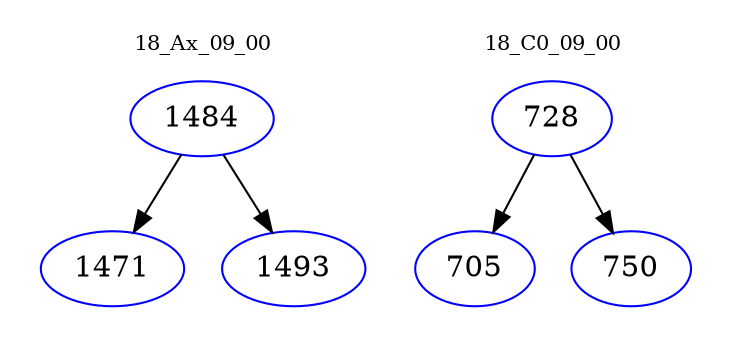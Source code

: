 digraph{
subgraph cluster_0 {
color = white
label = "18_Ax_09_00";
fontsize=10;
T0_1484 [label="1484", color="blue"]
T0_1484 -> T0_1471 [color="black"]
T0_1471 [label="1471", color="blue"]
T0_1484 -> T0_1493 [color="black"]
T0_1493 [label="1493", color="blue"]
}
subgraph cluster_1 {
color = white
label = "18_C0_09_00";
fontsize=10;
T1_728 [label="728", color="blue"]
T1_728 -> T1_705 [color="black"]
T1_705 [label="705", color="blue"]
T1_728 -> T1_750 [color="black"]
T1_750 [label="750", color="blue"]
}
}
